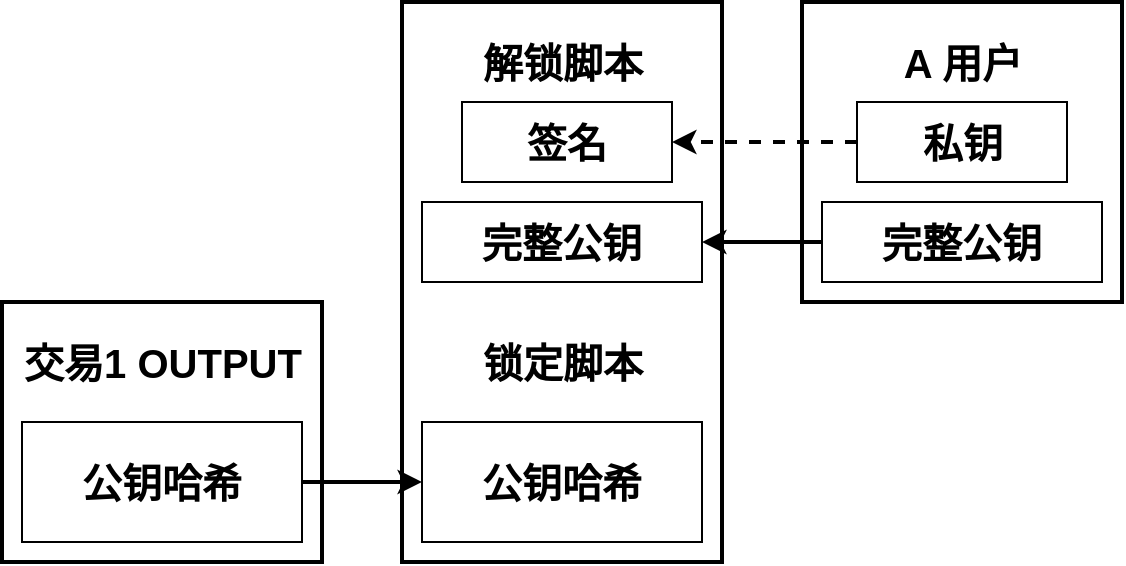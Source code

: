 <mxfile version="14.5.10" type="github">
  <diagram id="YQmAr2Zz_Mt65AJHkmUO" name="Page-1">
    <mxGraphModel dx="1106" dy="614" grid="1" gridSize="10" guides="1" tooltips="1" connect="1" arrows="1" fold="1" page="0" pageScale="1" pageWidth="827" pageHeight="1169" math="0" shadow="0">
      <root>
        <mxCell id="0" />
        <mxCell id="1" parent="0" />
        <mxCell id="NbQpsqaVKMZ3FppXuBxZ-1" value="" style="rounded=0;whiteSpace=wrap;html=1;strokeWidth=2;" vertex="1" parent="1">
          <mxGeometry x="220" y="260" width="160" height="130" as="geometry" />
        </mxCell>
        <mxCell id="NbQpsqaVKMZ3FppXuBxZ-2" value="&lt;font style=&quot;font-size: 20px&quot;&gt;&lt;b&gt;交易1 OUTPUT&lt;/b&gt;&lt;/font&gt;" style="text;html=1;strokeColor=none;fillColor=none;align=center;verticalAlign=middle;whiteSpace=wrap;rounded=0;" vertex="1" parent="1">
          <mxGeometry x="227.5" y="270" width="145" height="40" as="geometry" />
        </mxCell>
        <mxCell id="NbQpsqaVKMZ3FppXuBxZ-3" value="&lt;font style=&quot;font-size: 20px&quot;&gt;&lt;b&gt;公钥哈希&lt;/b&gt;&lt;/font&gt;" style="rounded=0;whiteSpace=wrap;html=1;" vertex="1" parent="1">
          <mxGeometry x="230" y="320" width="140" height="60" as="geometry" />
        </mxCell>
        <mxCell id="NbQpsqaVKMZ3FppXuBxZ-4" value="" style="rounded=0;whiteSpace=wrap;html=1;strokeWidth=2;" vertex="1" parent="1">
          <mxGeometry x="420" y="110" width="160" height="280" as="geometry" />
        </mxCell>
        <mxCell id="NbQpsqaVKMZ3FppXuBxZ-5" value="&lt;font style=&quot;font-size: 20px&quot;&gt;&lt;b&gt;解锁脚本&lt;/b&gt;&lt;/font&gt;" style="text;html=1;strokeColor=none;fillColor=none;align=center;verticalAlign=middle;whiteSpace=wrap;rounded=0;" vertex="1" parent="1">
          <mxGeometry x="427.5" y="120" width="145" height="40" as="geometry" />
        </mxCell>
        <mxCell id="NbQpsqaVKMZ3FppXuBxZ-6" value="&lt;font style=&quot;font-size: 20px&quot;&gt;&lt;b&gt;锁定脚本&lt;/b&gt;&lt;/font&gt;" style="text;html=1;strokeColor=none;fillColor=none;align=center;verticalAlign=middle;whiteSpace=wrap;rounded=0;" vertex="1" parent="1">
          <mxGeometry x="427.5" y="270" width="145" height="40" as="geometry" />
        </mxCell>
        <mxCell id="NbQpsqaVKMZ3FppXuBxZ-7" value="&lt;font style=&quot;font-size: 20px&quot;&gt;&lt;b&gt;公钥哈希&lt;/b&gt;&lt;/font&gt;" style="rounded=0;whiteSpace=wrap;html=1;" vertex="1" parent="1">
          <mxGeometry x="430" y="320" width="140" height="60" as="geometry" />
        </mxCell>
        <mxCell id="NbQpsqaVKMZ3FppXuBxZ-8" value="&lt;font style=&quot;font-size: 20px&quot;&gt;&lt;b&gt;签名&lt;/b&gt;&lt;/font&gt;" style="rounded=0;whiteSpace=wrap;html=1;" vertex="1" parent="1">
          <mxGeometry x="450" y="160" width="105" height="40" as="geometry" />
        </mxCell>
        <mxCell id="NbQpsqaVKMZ3FppXuBxZ-9" value="&lt;font style=&quot;font-size: 20px&quot;&gt;&lt;b&gt;完整公钥&lt;/b&gt;&lt;/font&gt;" style="rounded=0;whiteSpace=wrap;html=1;" vertex="1" parent="1">
          <mxGeometry x="430" y="210" width="140" height="40" as="geometry" />
        </mxCell>
        <mxCell id="NbQpsqaVKMZ3FppXuBxZ-10" value="" style="rounded=0;whiteSpace=wrap;html=1;strokeWidth=2;" vertex="1" parent="1">
          <mxGeometry x="620" y="110" width="160" height="150" as="geometry" />
        </mxCell>
        <mxCell id="NbQpsqaVKMZ3FppXuBxZ-11" value="&lt;font style=&quot;font-size: 20px&quot;&gt;&lt;b&gt;A 用户&lt;/b&gt;&lt;/font&gt;" style="text;html=1;strokeColor=none;fillColor=none;align=center;verticalAlign=middle;whiteSpace=wrap;rounded=0;" vertex="1" parent="1">
          <mxGeometry x="627.5" y="120" width="145" height="40" as="geometry" />
        </mxCell>
        <mxCell id="NbQpsqaVKMZ3FppXuBxZ-15" style="edgeStyle=orthogonalEdgeStyle;rounded=0;orthogonalLoop=1;jettySize=auto;html=1;exitX=0;exitY=0.5;exitDx=0;exitDy=0;dashed=1;strokeWidth=2;" edge="1" parent="1" source="NbQpsqaVKMZ3FppXuBxZ-12" target="NbQpsqaVKMZ3FppXuBxZ-8">
          <mxGeometry relative="1" as="geometry" />
        </mxCell>
        <mxCell id="NbQpsqaVKMZ3FppXuBxZ-12" value="&lt;font style=&quot;font-size: 20px&quot;&gt;&lt;b&gt;私钥&lt;/b&gt;&lt;/font&gt;" style="rounded=0;whiteSpace=wrap;html=1;" vertex="1" parent="1">
          <mxGeometry x="647.5" y="160" width="105" height="40" as="geometry" />
        </mxCell>
        <mxCell id="NbQpsqaVKMZ3FppXuBxZ-16" style="edgeStyle=orthogonalEdgeStyle;rounded=0;orthogonalLoop=1;jettySize=auto;html=1;exitX=0;exitY=0.5;exitDx=0;exitDy=0;entryX=1;entryY=0.5;entryDx=0;entryDy=0;strokeWidth=2;" edge="1" parent="1" source="NbQpsqaVKMZ3FppXuBxZ-13" target="NbQpsqaVKMZ3FppXuBxZ-9">
          <mxGeometry relative="1" as="geometry" />
        </mxCell>
        <mxCell id="NbQpsqaVKMZ3FppXuBxZ-13" value="&lt;font style=&quot;font-size: 20px&quot;&gt;&lt;b&gt;完整公钥&lt;/b&gt;&lt;/font&gt;" style="rounded=0;whiteSpace=wrap;html=1;" vertex="1" parent="1">
          <mxGeometry x="630" y="210" width="140" height="40" as="geometry" />
        </mxCell>
        <mxCell id="NbQpsqaVKMZ3FppXuBxZ-14" style="edgeStyle=orthogonalEdgeStyle;rounded=0;orthogonalLoop=1;jettySize=auto;html=1;exitX=1;exitY=0.5;exitDx=0;exitDy=0;strokeWidth=2;" edge="1" parent="1" source="NbQpsqaVKMZ3FppXuBxZ-3" target="NbQpsqaVKMZ3FppXuBxZ-7">
          <mxGeometry relative="1" as="geometry" />
        </mxCell>
      </root>
    </mxGraphModel>
  </diagram>
</mxfile>
